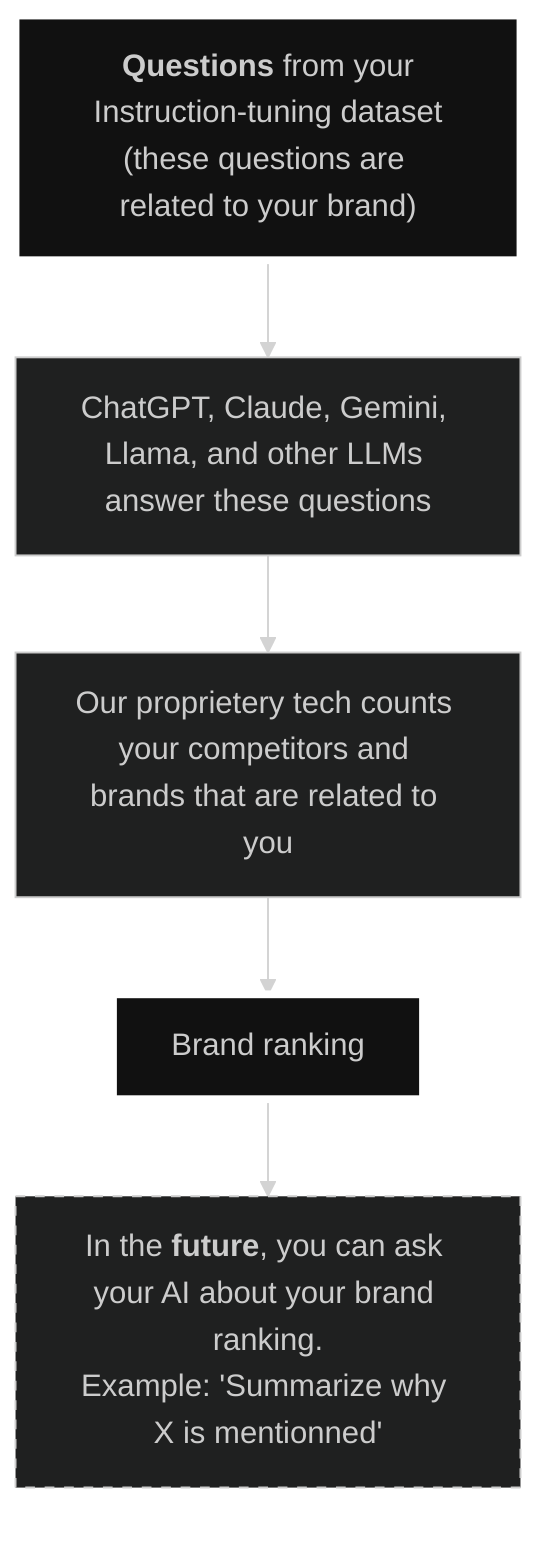 %%{init: {'theme':'dark', 'themeVariables': {'background': '#212121'}}}%%
graph TD

questions["<b>Questions</b> from your<br/>Instruction-tuning dataset<br/>(these questions are related to your brand)"]
llm_answers["ChatGPT, Claude, Gemini, Llama, and other LLMs answer these questions"]
count_brand_mentions["Our proprietery tech counts your competitors and brands that are related to you"]
brand_ranking["Brand ranking"]
competition_rag["In the <b>future</b>, you can ask your AI about your brand ranking.<br/>Example: 'Summarize why X is mentionned'"]

questions --> llm_answers
llm_answers --> count_brand_mentions
count_brand_mentions --> brand_ranking
brand_ranking --> competition_rag

style questions stroke:#ffffff,stroke-width:4px,fill:#111111
style brand_ranking stroke:#ffffff,stroke-width:4px,fill:#111111
style competition_rag stroke-dasharray: 5, 5